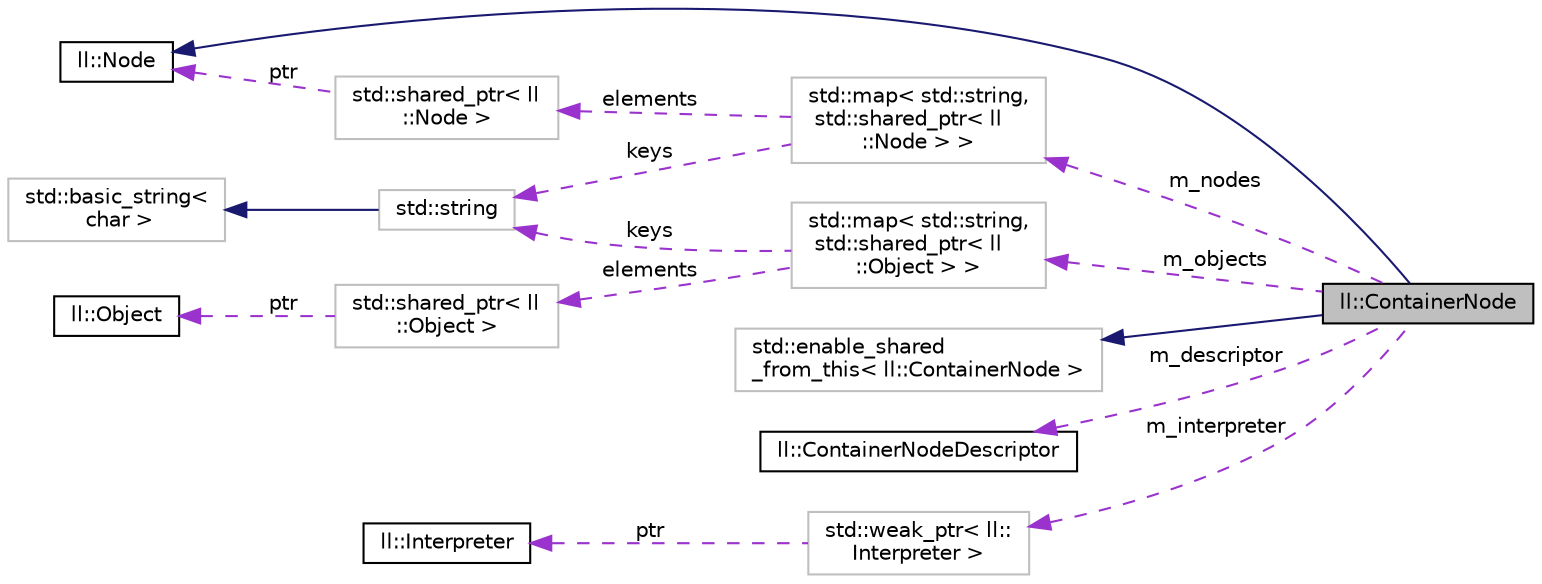 digraph "ll::ContainerNode"
{
 // LATEX_PDF_SIZE
  edge [fontname="Helvetica",fontsize="10",labelfontname="Helvetica",labelfontsize="10"];
  node [fontname="Helvetica",fontsize="10",shape=record];
  rankdir="LR";
  Node1 [label="ll::ContainerNode",height=0.2,width=0.4,color="black", fillcolor="grey75", style="filled", fontcolor="black",tooltip=" "];
  Node2 -> Node1 [dir="back",color="midnightblue",fontsize="10",style="solid",fontname="Helvetica"];
  Node2 [label="ll::Node",height=0.2,width=0.4,color="black", fillcolor="white", style="filled",URL="$d2/d71/classll_1_1Node.html",tooltip=" "];
  Node3 -> Node1 [dir="back",color="midnightblue",fontsize="10",style="solid",fontname="Helvetica"];
  Node3 [label="std::enable_shared\l_from_this\< ll::ContainerNode \>",height=0.2,width=0.4,color="grey75", fillcolor="white", style="filled",tooltip=" "];
  Node4 -> Node1 [dir="back",color="darkorchid3",fontsize="10",style="dashed",label=" m_descriptor" ,fontname="Helvetica"];
  Node4 [label="ll::ContainerNodeDescriptor",height=0.2,width=0.4,color="black", fillcolor="white", style="filled",URL="$d7/da8/classll_1_1ContainerNodeDescriptor.html",tooltip="Class for describing a container node."];
  Node5 -> Node1 [dir="back",color="darkorchid3",fontsize="10",style="dashed",label=" m_objects" ,fontname="Helvetica"];
  Node5 [label="std::map\< std::string,\l std::shared_ptr\< ll\l::Object \> \>",height=0.2,width=0.4,color="grey75", fillcolor="white", style="filled",tooltip=" "];
  Node6 -> Node5 [dir="back",color="darkorchid3",fontsize="10",style="dashed",label=" keys" ,fontname="Helvetica"];
  Node6 [label="std::string",height=0.2,width=0.4,color="grey75", fillcolor="white", style="filled",tooltip="STL class."];
  Node7 -> Node6 [dir="back",color="midnightblue",fontsize="10",style="solid",fontname="Helvetica"];
  Node7 [label="std::basic_string\<\l char \>",height=0.2,width=0.4,color="grey75", fillcolor="white", style="filled",tooltip="STL class."];
  Node8 -> Node5 [dir="back",color="darkorchid3",fontsize="10",style="dashed",label=" elements" ,fontname="Helvetica"];
  Node8 [label="std::shared_ptr\< ll\l::Object \>",height=0.2,width=0.4,color="grey75", fillcolor="white", style="filled",tooltip=" "];
  Node9 -> Node8 [dir="back",color="darkorchid3",fontsize="10",style="dashed",label=" ptr" ,fontname="Helvetica"];
  Node9 [label="ll::Object",height=0.2,width=0.4,color="black", fillcolor="white", style="filled",URL="$d8/d72/classll_1_1Object.html",tooltip="Base class for all types that can be used in computer shaders."];
  Node10 -> Node1 [dir="back",color="darkorchid3",fontsize="10",style="dashed",label=" m_interpreter" ,fontname="Helvetica"];
  Node10 [label="std::weak_ptr\< ll::\lInterpreter \>",height=0.2,width=0.4,color="grey75", fillcolor="white", style="filled",tooltip=" "];
  Node11 -> Node10 [dir="back",color="darkorchid3",fontsize="10",style="dashed",label=" ptr" ,fontname="Helvetica"];
  Node11 [label="ll::Interpreter",height=0.2,width=0.4,color="black", fillcolor="white", style="filled",URL="$dc/dc0/classll_1_1Interpreter.html",tooltip=" "];
  Node12 -> Node1 [dir="back",color="darkorchid3",fontsize="10",style="dashed",label=" m_nodes" ,fontname="Helvetica"];
  Node12 [label="std::map\< std::string,\l std::shared_ptr\< ll\l::Node \> \>",height=0.2,width=0.4,color="grey75", fillcolor="white", style="filled",tooltip=" "];
  Node6 -> Node12 [dir="back",color="darkorchid3",fontsize="10",style="dashed",label=" keys" ,fontname="Helvetica"];
  Node13 -> Node12 [dir="back",color="darkorchid3",fontsize="10",style="dashed",label=" elements" ,fontname="Helvetica"];
  Node13 [label="std::shared_ptr\< ll\l::Node \>",height=0.2,width=0.4,color="grey75", fillcolor="white", style="filled",tooltip=" "];
  Node2 -> Node13 [dir="back",color="darkorchid3",fontsize="10",style="dashed",label=" ptr" ,fontname="Helvetica"];
}
